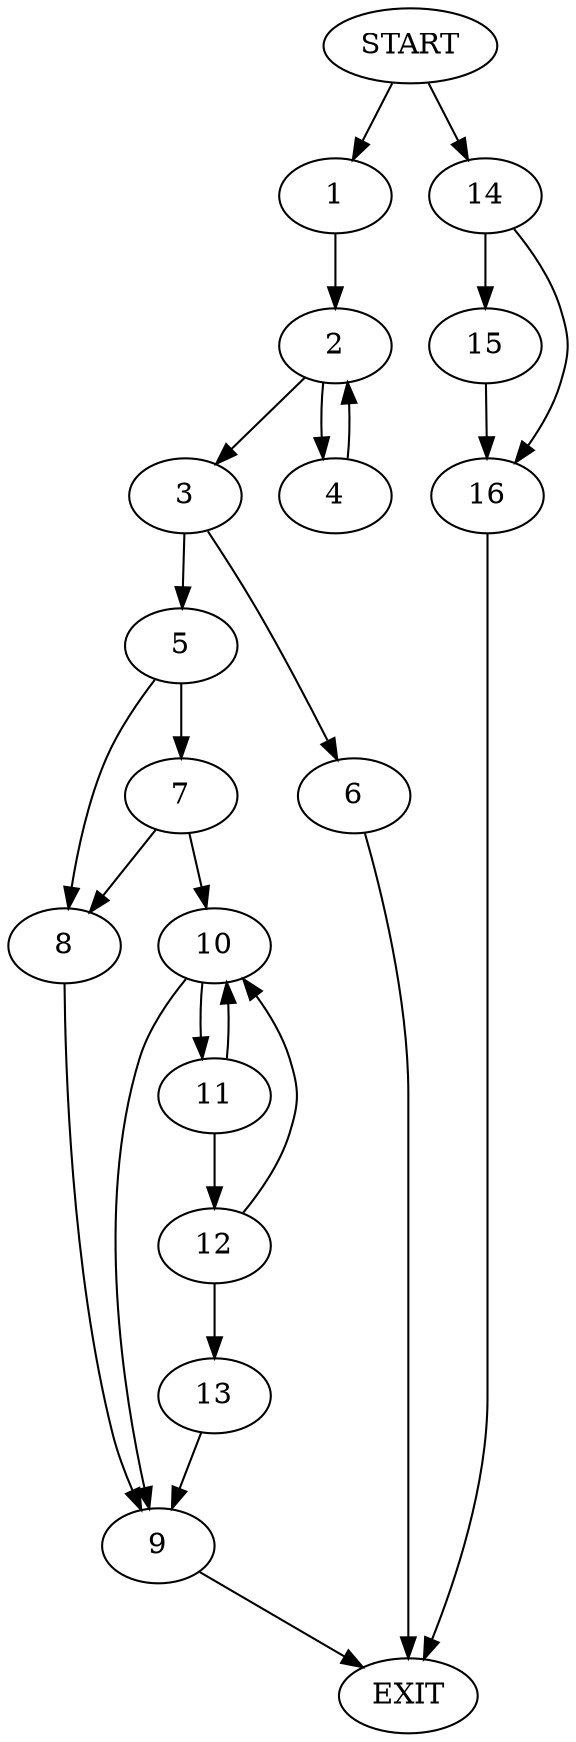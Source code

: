 digraph {
0 [label="START"]
17 [label="EXIT"]
0 -> 1
1 -> 2
2 -> 3
2 -> 4
3 -> 5
3 -> 6
4 -> 2
5 -> 7
5 -> 8
6 -> 17
8 -> 9
7 -> 10
7 -> 8
10 -> 9
10 -> 11
9 -> 17
11 -> 10
11 -> 12
12 -> 10
12 -> 13
13 -> 9
0 -> 14
14 -> 15
14 -> 16
16 -> 17
15 -> 16
}
